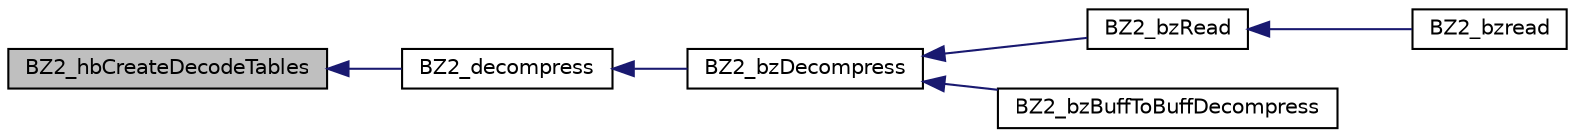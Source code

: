 digraph G
{
  edge [fontname="Helvetica",fontsize="10",labelfontname="Helvetica",labelfontsize="10"];
  node [fontname="Helvetica",fontsize="10",shape=record];
  rankdir="LR";
  Node1 [label="BZ2_hbCreateDecodeTables",height=0.2,width=0.4,color="black", fillcolor="grey75", style="filled" fontcolor="black"];
  Node1 -> Node2 [dir="back",color="midnightblue",fontsize="10",style="solid",fontname="Helvetica"];
  Node2 [label="BZ2_decompress",height=0.2,width=0.4,color="black", fillcolor="white", style="filled",URL="$decompress_8c.html#a4363bf4c57bbccf863c62361e39d2c97"];
  Node2 -> Node3 [dir="back",color="midnightblue",fontsize="10",style="solid",fontname="Helvetica"];
  Node3 [label="BZ2_bzDecompress",height=0.2,width=0.4,color="black", fillcolor="white", style="filled",URL="$bzlib_8h.html#ac9ef23cf5fa665ebfa93fa8d0697da99"];
  Node3 -> Node4 [dir="back",color="midnightblue",fontsize="10",style="solid",fontname="Helvetica"];
  Node4 [label="BZ2_bzRead",height=0.2,width=0.4,color="black", fillcolor="white", style="filled",URL="$bzlib_8h.html#aa58d9438a59e466bb6d7a8a350981a28"];
  Node4 -> Node5 [dir="back",color="midnightblue",fontsize="10",style="solid",fontname="Helvetica"];
  Node5 [label="BZ2_bzread",height=0.2,width=0.4,color="black", fillcolor="white", style="filled",URL="$bzlib_8h.html#ad9cd9fcce34563c4b6a9b529b87af194"];
  Node3 -> Node6 [dir="back",color="midnightblue",fontsize="10",style="solid",fontname="Helvetica"];
  Node6 [label="BZ2_bzBuffToBuffDecompress",height=0.2,width=0.4,color="black", fillcolor="white", style="filled",URL="$bzlib_8h.html#a7efea6f98c51ae16fd90dbb61db6df8c"];
}
